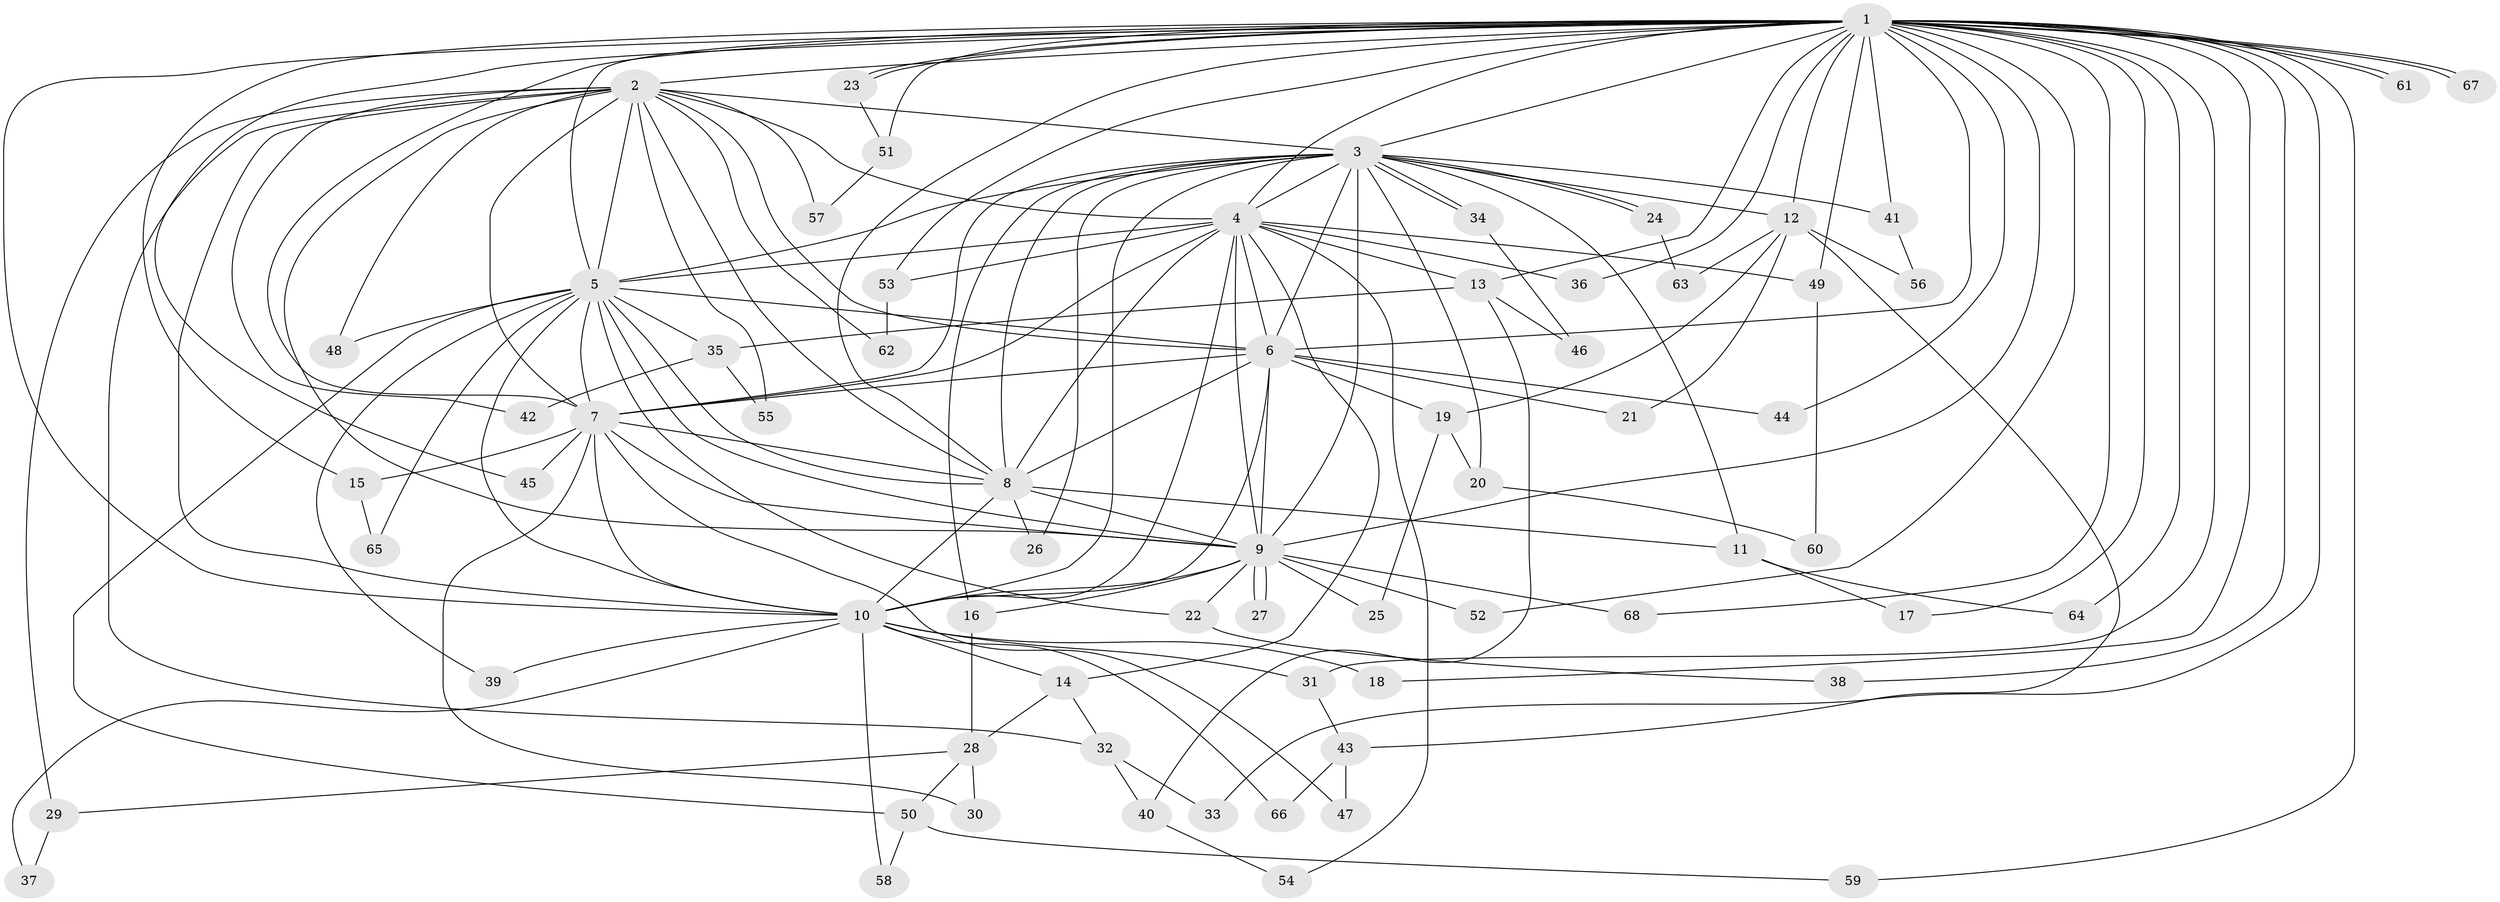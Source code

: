 // coarse degree distribution, {27: 0.025, 14: 0.025, 17: 0.025, 23: 0.025, 11: 0.075, 9: 0.05, 3: 0.325, 2: 0.4, 4: 0.025, 1: 0.025}
// Generated by graph-tools (version 1.1) at 2025/17/03/04/25 18:17:40]
// undirected, 68 vertices, 161 edges
graph export_dot {
graph [start="1"]
  node [color=gray90,style=filled];
  1;
  2;
  3;
  4;
  5;
  6;
  7;
  8;
  9;
  10;
  11;
  12;
  13;
  14;
  15;
  16;
  17;
  18;
  19;
  20;
  21;
  22;
  23;
  24;
  25;
  26;
  27;
  28;
  29;
  30;
  31;
  32;
  33;
  34;
  35;
  36;
  37;
  38;
  39;
  40;
  41;
  42;
  43;
  44;
  45;
  46;
  47;
  48;
  49;
  50;
  51;
  52;
  53;
  54;
  55;
  56;
  57;
  58;
  59;
  60;
  61;
  62;
  63;
  64;
  65;
  66;
  67;
  68;
  1 -- 2;
  1 -- 3;
  1 -- 4;
  1 -- 5;
  1 -- 6;
  1 -- 7;
  1 -- 8;
  1 -- 9;
  1 -- 10;
  1 -- 12;
  1 -- 13;
  1 -- 15;
  1 -- 17;
  1 -- 18;
  1 -- 23;
  1 -- 23;
  1 -- 31;
  1 -- 33;
  1 -- 36;
  1 -- 38;
  1 -- 41;
  1 -- 44;
  1 -- 45;
  1 -- 49;
  1 -- 51;
  1 -- 52;
  1 -- 53;
  1 -- 59;
  1 -- 61;
  1 -- 61;
  1 -- 64;
  1 -- 67;
  1 -- 67;
  1 -- 68;
  2 -- 3;
  2 -- 4;
  2 -- 5;
  2 -- 6;
  2 -- 7;
  2 -- 8;
  2 -- 9;
  2 -- 10;
  2 -- 29;
  2 -- 32;
  2 -- 42;
  2 -- 48;
  2 -- 55;
  2 -- 57;
  2 -- 62;
  3 -- 4;
  3 -- 5;
  3 -- 6;
  3 -- 7;
  3 -- 8;
  3 -- 9;
  3 -- 10;
  3 -- 11;
  3 -- 12;
  3 -- 16;
  3 -- 20;
  3 -- 24;
  3 -- 24;
  3 -- 26;
  3 -- 34;
  3 -- 34;
  3 -- 41;
  4 -- 5;
  4 -- 6;
  4 -- 7;
  4 -- 8;
  4 -- 9;
  4 -- 10;
  4 -- 13;
  4 -- 14;
  4 -- 36;
  4 -- 49;
  4 -- 53;
  4 -- 54;
  5 -- 6;
  5 -- 7;
  5 -- 8;
  5 -- 9;
  5 -- 10;
  5 -- 22;
  5 -- 35;
  5 -- 39;
  5 -- 48;
  5 -- 50;
  5 -- 65;
  6 -- 7;
  6 -- 8;
  6 -- 9;
  6 -- 10;
  6 -- 19;
  6 -- 21;
  6 -- 44;
  7 -- 8;
  7 -- 9;
  7 -- 10;
  7 -- 15;
  7 -- 30;
  7 -- 45;
  7 -- 47;
  8 -- 9;
  8 -- 10;
  8 -- 11;
  8 -- 26;
  9 -- 10;
  9 -- 16;
  9 -- 22;
  9 -- 25;
  9 -- 27;
  9 -- 27;
  9 -- 52;
  9 -- 68;
  10 -- 14;
  10 -- 18;
  10 -- 31;
  10 -- 37;
  10 -- 39;
  10 -- 58;
  10 -- 66;
  11 -- 17;
  11 -- 64;
  12 -- 19;
  12 -- 21;
  12 -- 43;
  12 -- 56;
  12 -- 63;
  13 -- 35;
  13 -- 40;
  13 -- 46;
  14 -- 28;
  14 -- 32;
  15 -- 65;
  16 -- 28;
  19 -- 20;
  19 -- 25;
  20 -- 60;
  22 -- 38;
  23 -- 51;
  24 -- 63;
  28 -- 29;
  28 -- 30;
  28 -- 50;
  29 -- 37;
  31 -- 43;
  32 -- 33;
  32 -- 40;
  34 -- 46;
  35 -- 42;
  35 -- 55;
  40 -- 54;
  41 -- 56;
  43 -- 47;
  43 -- 66;
  49 -- 60;
  50 -- 58;
  50 -- 59;
  51 -- 57;
  53 -- 62;
}
